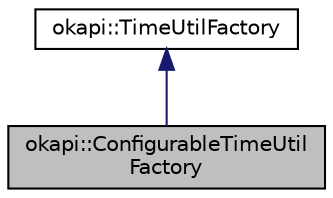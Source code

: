 digraph "okapi::ConfigurableTimeUtilFactory"
{
 // LATEX_PDF_SIZE
  edge [fontname="Helvetica",fontsize="10",labelfontname="Helvetica",labelfontsize="10"];
  node [fontname="Helvetica",fontsize="10",shape=record];
  Node1 [label="okapi::ConfigurableTimeUtil\lFactory",height=0.2,width=0.4,color="black", fillcolor="grey75", style="filled", fontcolor="black",tooltip=" "];
  Node2 -> Node1 [dir="back",color="midnightblue",fontsize="10",style="solid",fontname="Helvetica"];
  Node2 [label="okapi::TimeUtilFactory",height=0.2,width=0.4,color="black", fillcolor="white", style="filled",URL="$classokapi_1_1TimeUtilFactory.html",tooltip=" "];
}

